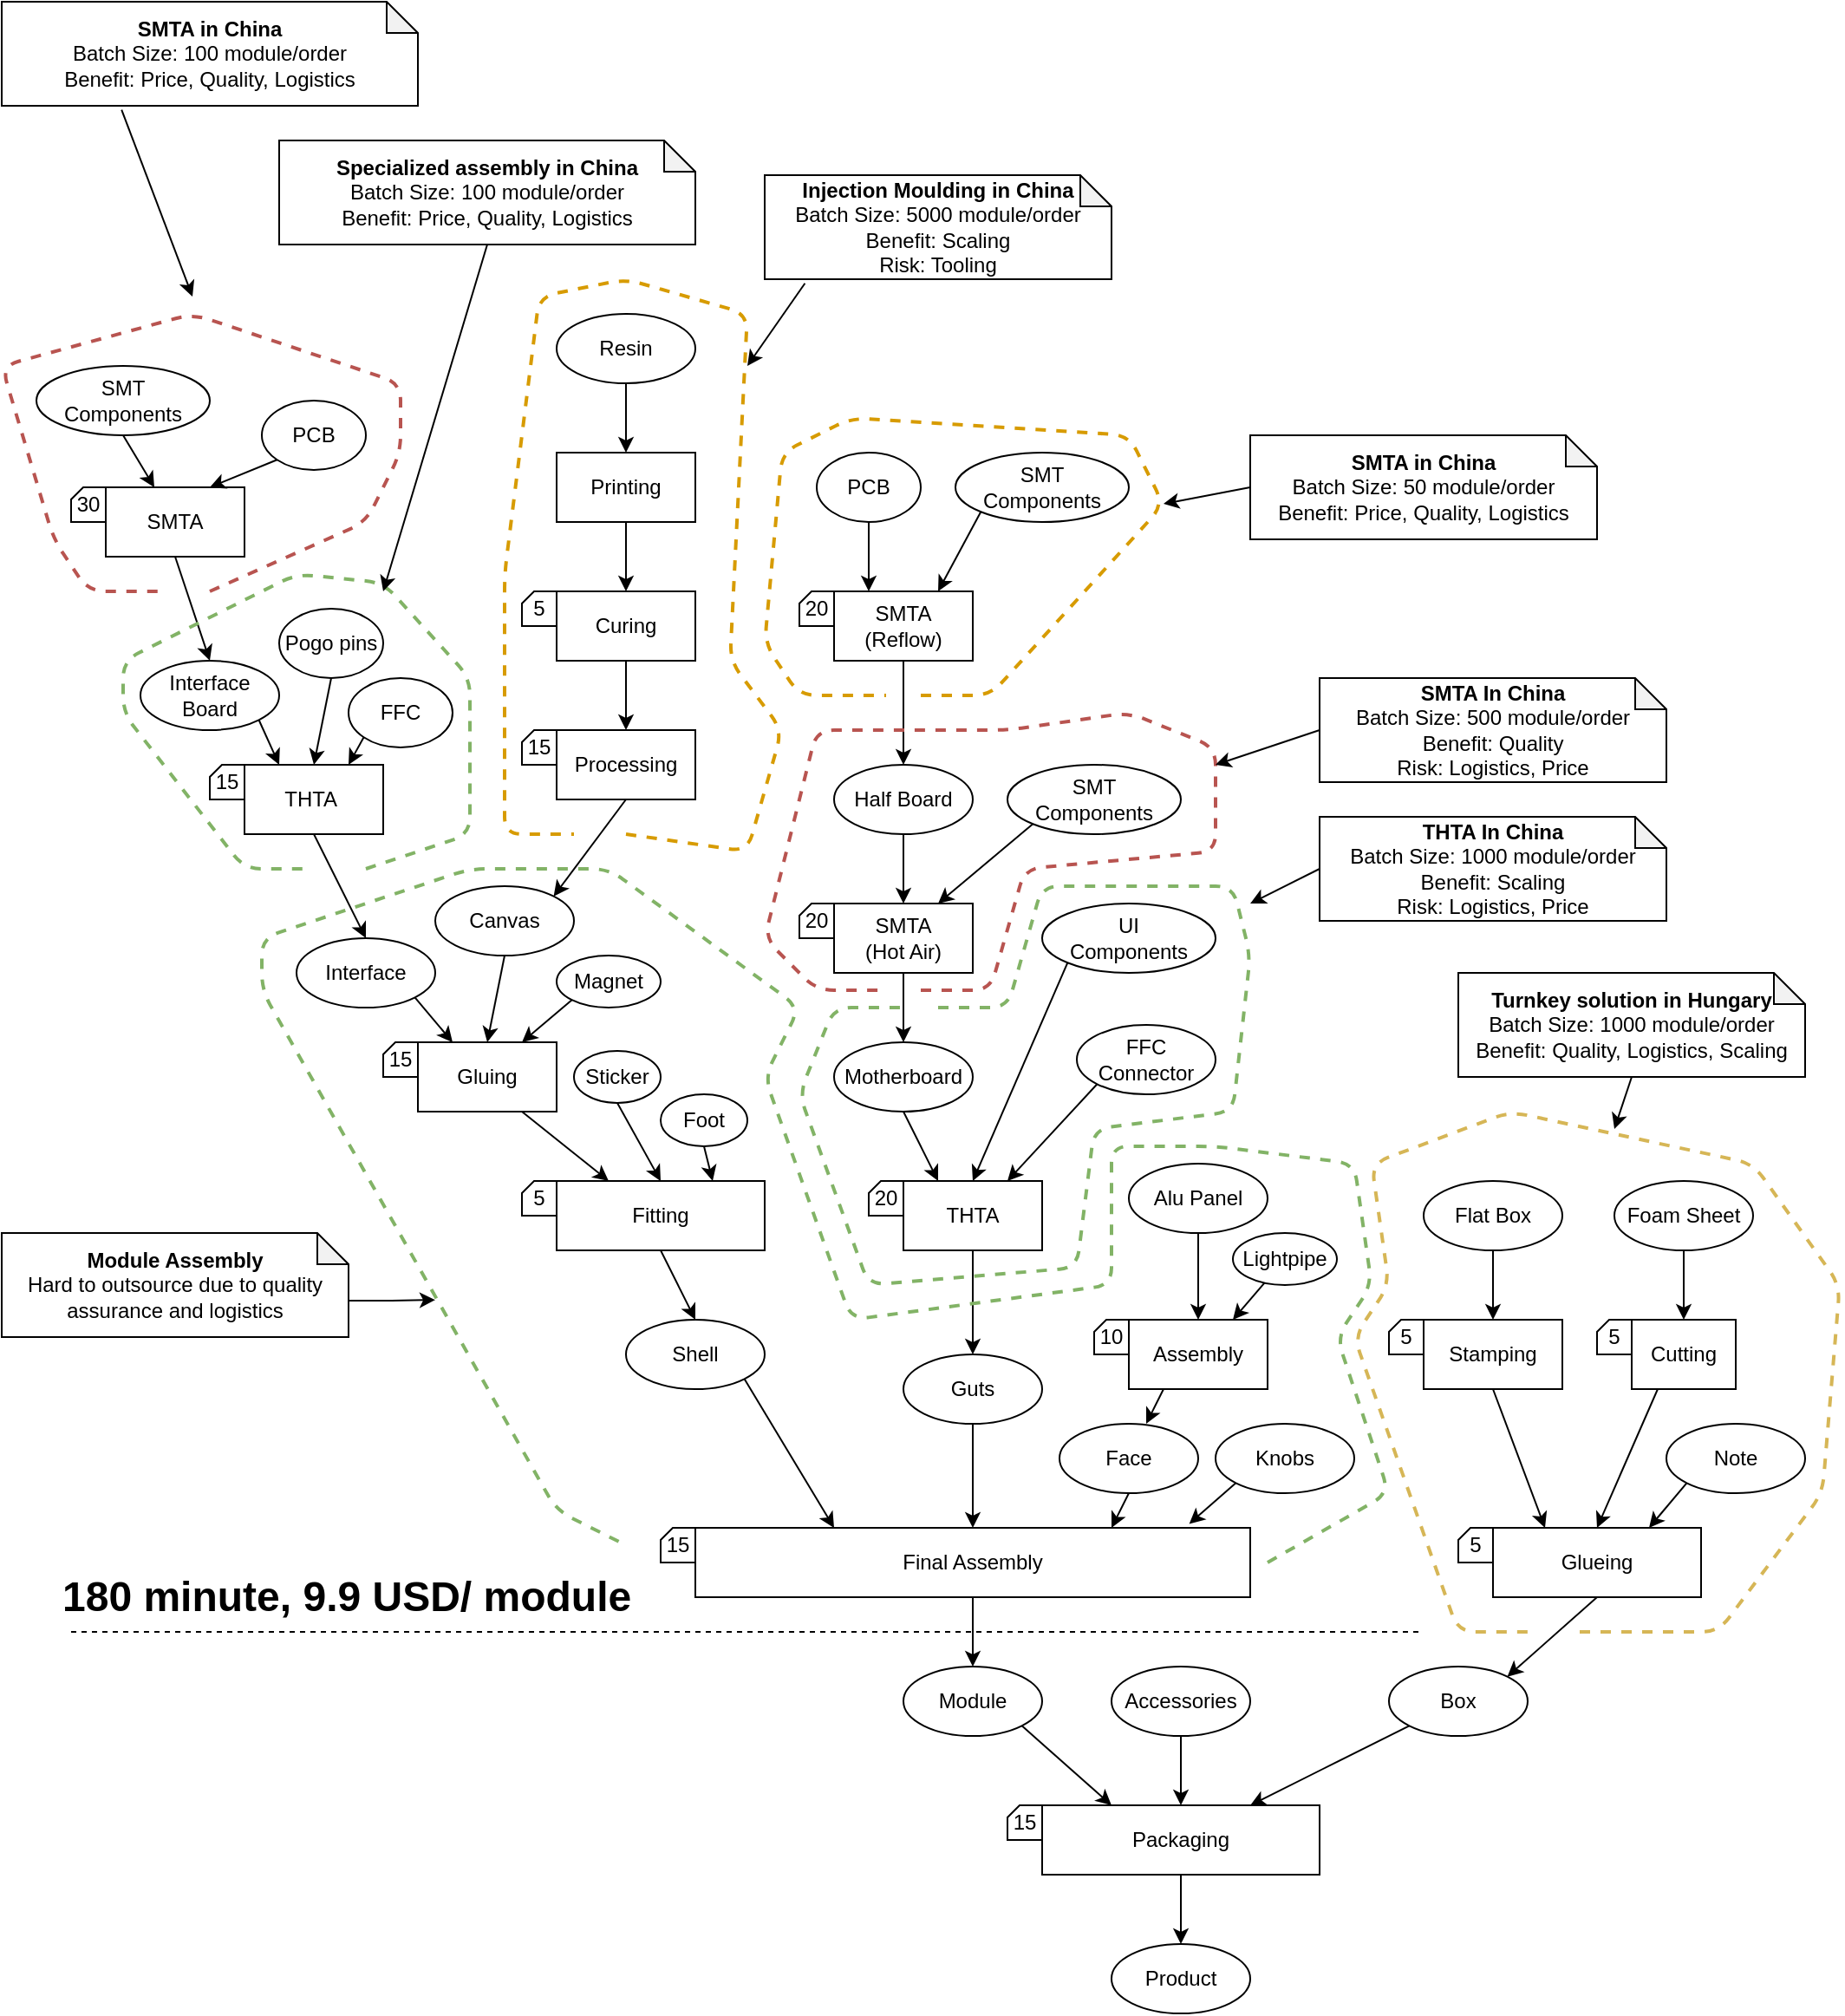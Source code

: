 <mxfile version="12.5.3" type="device"><diagram id="4c3Ffonw-lB8tO26kBs2" name="Page-1"><mxGraphModel dx="619" dy="2420" grid="1" gridSize="10" guides="1" tooltips="1" connect="1" arrows="1" fold="1" page="1" pageScale="1" pageWidth="1654" pageHeight="1169" math="0" shadow="0"><root><mxCell id="0"/><mxCell id="1" parent="0"/><mxCell id="80USnjIsQjMf6EZ9Q8iS-93" style="edgeStyle=none;rounded=0;orthogonalLoop=1;jettySize=auto;html=1;exitX=0.5;exitY=1;exitDx=0;exitDy=0;entryX=0.5;entryY=0;entryDx=0;entryDy=0;" parent="1" source="80USnjIsQjMf6EZ9Q8iS-7" target="80USnjIsQjMf6EZ9Q8iS-92" edge="1"><mxGeometry relative="1" as="geometry"/></mxCell><mxCell id="80USnjIsQjMf6EZ9Q8iS-7" value="SMTA&lt;br&gt;(Reflow)" style="rounded=0;whiteSpace=wrap;html=1;" parent="1" vertex="1"><mxGeometry x="920" y="300" width="80" height="40" as="geometry"/></mxCell><mxCell id="80USnjIsQjMf6EZ9Q8iS-85" style="edgeStyle=none;rounded=0;orthogonalLoop=1;jettySize=auto;html=1;exitX=0;exitY=1;exitDx=0;exitDy=0;entryX=0.75;entryY=0;entryDx=0;entryDy=0;" parent="1" source="80USnjIsQjMf6EZ9Q8iS-26" target="80USnjIsQjMf6EZ9Q8iS-7" edge="1"><mxGeometry relative="1" as="geometry"/></mxCell><mxCell id="80USnjIsQjMf6EZ9Q8iS-26" value="SMT&lt;br&gt;Components" style="ellipse;whiteSpace=wrap;html=1;" parent="1" vertex="1"><mxGeometry x="990" y="220" width="100" height="40" as="geometry"/></mxCell><mxCell id="80USnjIsQjMf6EZ9Q8iS-84" style="edgeStyle=none;rounded=0;orthogonalLoop=1;jettySize=auto;html=1;exitX=0.5;exitY=1;exitDx=0;exitDy=0;entryX=0.25;entryY=0;entryDx=0;entryDy=0;" parent="1" source="80USnjIsQjMf6EZ9Q8iS-27" target="80USnjIsQjMf6EZ9Q8iS-7" edge="1"><mxGeometry relative="1" as="geometry"/></mxCell><mxCell id="80USnjIsQjMf6EZ9Q8iS-27" value="PCB" style="ellipse;whiteSpace=wrap;html=1;" parent="1" vertex="1"><mxGeometry x="910" y="220" width="60" height="40" as="geometry"/></mxCell><mxCell id="OgNUZuRC2CiyEjr5Gq2l-3" style="rounded=0;orthogonalLoop=1;jettySize=auto;html=1;exitX=0;exitY=1;exitDx=0;exitDy=0;entryX=0.5;entryY=0;entryDx=0;entryDy=0;" parent="1" source="80USnjIsQjMf6EZ9Q8iS-28" target="80USnjIsQjMf6EZ9Q8iS-29" edge="1"><mxGeometry relative="1" as="geometry"/></mxCell><mxCell id="80USnjIsQjMf6EZ9Q8iS-28" value="UI&lt;br&gt;Components" style="ellipse;whiteSpace=wrap;html=1;" parent="1" vertex="1"><mxGeometry x="1040" y="480" width="100" height="40" as="geometry"/></mxCell><mxCell id="80USnjIsQjMf6EZ9Q8iS-38" style="edgeStyle=none;rounded=0;orthogonalLoop=1;jettySize=auto;html=1;exitX=0.5;exitY=1;exitDx=0;exitDy=0;entryX=0.5;entryY=0;entryDx=0;entryDy=0;" parent="1" source="80USnjIsQjMf6EZ9Q8iS-29" target="80USnjIsQjMf6EZ9Q8iS-36" edge="1"><mxGeometry relative="1" as="geometry"/></mxCell><mxCell id="80USnjIsQjMf6EZ9Q8iS-29" value="THTA" style="rounded=0;whiteSpace=wrap;html=1;" parent="1" vertex="1"><mxGeometry x="960" y="640" width="80" height="40" as="geometry"/></mxCell><mxCell id="80USnjIsQjMf6EZ9Q8iS-35" style="edgeStyle=none;rounded=0;orthogonalLoop=1;jettySize=auto;html=1;exitX=0.5;exitY=1;exitDx=0;exitDy=0;entryX=0.25;entryY=0;entryDx=0;entryDy=0;" parent="1" source="80USnjIsQjMf6EZ9Q8iS-33" target="80USnjIsQjMf6EZ9Q8iS-29" edge="1"><mxGeometry relative="1" as="geometry"/></mxCell><mxCell id="80USnjIsQjMf6EZ9Q8iS-33" value="Motherboard" style="ellipse;whiteSpace=wrap;html=1;" parent="1" vertex="1"><mxGeometry x="920" y="560" width="80" height="40" as="geometry"/></mxCell><mxCell id="80USnjIsQjMf6EZ9Q8iS-123" style="edgeStyle=none;rounded=0;orthogonalLoop=1;jettySize=auto;html=1;exitX=0.5;exitY=1;exitDx=0;exitDy=0;entryX=0.5;entryY=0;entryDx=0;entryDy=0;" parent="1" source="80USnjIsQjMf6EZ9Q8iS-36" target="80USnjIsQjMf6EZ9Q8iS-52" edge="1"><mxGeometry relative="1" as="geometry"/></mxCell><mxCell id="80USnjIsQjMf6EZ9Q8iS-36" value="Guts" style="ellipse;whiteSpace=wrap;html=1;" parent="1" vertex="1"><mxGeometry x="960" y="740" width="80" height="40" as="geometry"/></mxCell><mxCell id="80USnjIsQjMf6EZ9Q8iS-124" style="edgeStyle=none;rounded=0;orthogonalLoop=1;jettySize=auto;html=1;exitX=0.5;exitY=1;exitDx=0;exitDy=0;entryX=0.75;entryY=0;entryDx=0;entryDy=0;" parent="1" source="80USnjIsQjMf6EZ9Q8iS-39" target="80USnjIsQjMf6EZ9Q8iS-52" edge="1"><mxGeometry relative="1" as="geometry"/></mxCell><mxCell id="80USnjIsQjMf6EZ9Q8iS-39" value="Face" style="ellipse;whiteSpace=wrap;html=1;" parent="1" vertex="1"><mxGeometry x="1050" y="780" width="80" height="40" as="geometry"/></mxCell><mxCell id="80USnjIsQjMf6EZ9Q8iS-119" style="edgeStyle=none;rounded=0;orthogonalLoop=1;jettySize=auto;html=1;exitX=0.5;exitY=1;exitDx=0;exitDy=0;entryX=0.5;entryY=0;entryDx=0;entryDy=0;" parent="1" source="80USnjIsQjMf6EZ9Q8iS-40" target="80USnjIsQjMf6EZ9Q8iS-43" edge="1"><mxGeometry relative="1" as="geometry"/></mxCell><mxCell id="80USnjIsQjMf6EZ9Q8iS-40" value="Alu Panel" style="ellipse;whiteSpace=wrap;html=1;" parent="1" vertex="1"><mxGeometry x="1090" y="630" width="80" height="40" as="geometry"/></mxCell><mxCell id="80USnjIsQjMf6EZ9Q8iS-120" style="edgeStyle=none;rounded=0;orthogonalLoop=1;jettySize=auto;html=1;entryX=0.75;entryY=0;entryDx=0;entryDy=0;" parent="1" source="80USnjIsQjMf6EZ9Q8iS-41" target="80USnjIsQjMf6EZ9Q8iS-43" edge="1"><mxGeometry relative="1" as="geometry"><mxPoint x="1220" y="620" as="targetPoint"/></mxGeometry></mxCell><mxCell id="80USnjIsQjMf6EZ9Q8iS-41" value="Lightpipe" style="ellipse;whiteSpace=wrap;html=1;" parent="1" vertex="1"><mxGeometry x="1150" y="670" width="60" height="30" as="geometry"/></mxCell><mxCell id="80USnjIsQjMf6EZ9Q8iS-44" style="edgeStyle=none;rounded=0;orthogonalLoop=1;jettySize=auto;html=1;exitX=0.25;exitY=1;exitDx=0;exitDy=0;entryX=0.5;entryY=0;entryDx=0;entryDy=0;" parent="1" source="80USnjIsQjMf6EZ9Q8iS-43" edge="1"><mxGeometry relative="1" as="geometry"><mxPoint x="1100" y="780" as="targetPoint"/></mxGeometry></mxCell><mxCell id="80USnjIsQjMf6EZ9Q8iS-43" value="Assembly" style="rounded=0;whiteSpace=wrap;html=1;" parent="1" vertex="1"><mxGeometry x="1090" y="720" width="80" height="40" as="geometry"/></mxCell><mxCell id="80USnjIsQjMf6EZ9Q8iS-230" style="edgeStyle=none;rounded=0;orthogonalLoop=1;jettySize=auto;html=1;exitX=0;exitY=1;exitDx=0;exitDy=0;entryX=0.75;entryY=0;entryDx=0;entryDy=0;strokeWidth=1;" parent="1" source="80USnjIsQjMf6EZ9Q8iS-50" target="80USnjIsQjMf6EZ9Q8iS-77" edge="1"><mxGeometry relative="1" as="geometry"/></mxCell><mxCell id="80USnjIsQjMf6EZ9Q8iS-50" value="Magnet" style="ellipse;whiteSpace=wrap;html=1;" parent="1" vertex="1"><mxGeometry x="760" y="510" width="60" height="30" as="geometry"/></mxCell><mxCell id="80USnjIsQjMf6EZ9Q8iS-80" style="edgeStyle=none;rounded=0;orthogonalLoop=1;jettySize=auto;html=1;exitX=0.5;exitY=1;exitDx=0;exitDy=0;entryX=0.5;entryY=0;entryDx=0;entryDy=0;" parent="1" source="80USnjIsQjMf6EZ9Q8iS-51" target="80USnjIsQjMf6EZ9Q8iS-77" edge="1"><mxGeometry relative="1" as="geometry"/></mxCell><mxCell id="80USnjIsQjMf6EZ9Q8iS-51" value="Canvas" style="ellipse;whiteSpace=wrap;html=1;" parent="1" vertex="1"><mxGeometry x="690" y="470" width="80" height="40" as="geometry"/></mxCell><mxCell id="80USnjIsQjMf6EZ9Q8iS-129" style="edgeStyle=none;rounded=0;orthogonalLoop=1;jettySize=auto;html=1;exitX=0.5;exitY=1;exitDx=0;exitDy=0;entryX=0.5;entryY=0;entryDx=0;entryDy=0;" parent="1" source="80USnjIsQjMf6EZ9Q8iS-52" target="80USnjIsQjMf6EZ9Q8iS-128" edge="1"><mxGeometry relative="1" as="geometry"/></mxCell><mxCell id="80USnjIsQjMf6EZ9Q8iS-52" value="Final Assembly" style="rounded=0;whiteSpace=wrap;html=1;" parent="1" vertex="1"><mxGeometry x="840" y="840" width="320" height="40" as="geometry"/></mxCell><mxCell id="80USnjIsQjMf6EZ9Q8iS-122" style="edgeStyle=none;rounded=0;orthogonalLoop=1;jettySize=auto;html=1;exitX=1;exitY=1;exitDx=0;exitDy=0;entryX=0.25;entryY=0;entryDx=0;entryDy=0;" parent="1" source="80USnjIsQjMf6EZ9Q8iS-53" target="80USnjIsQjMf6EZ9Q8iS-52" edge="1"><mxGeometry relative="1" as="geometry"/></mxCell><mxCell id="80USnjIsQjMf6EZ9Q8iS-53" value="Shell" style="ellipse;whiteSpace=wrap;html=1;" parent="1" vertex="1"><mxGeometry x="800" y="720" width="80" height="40" as="geometry"/></mxCell><mxCell id="80USnjIsQjMf6EZ9Q8iS-54" style="edgeStyle=none;rounded=0;orthogonalLoop=1;jettySize=auto;html=1;exitX=0.5;exitY=1;exitDx=0;exitDy=0;entryX=0.5;entryY=0;entryDx=0;entryDy=0;" parent="1" source="80USnjIsQjMf6EZ9Q8iS-55" target="80USnjIsQjMf6EZ9Q8iS-60" edge="1"><mxGeometry relative="1" as="geometry"/></mxCell><mxCell id="80USnjIsQjMf6EZ9Q8iS-55" value="SMTA" style="rounded=0;whiteSpace=wrap;html=1;" parent="1" vertex="1"><mxGeometry x="500" y="240" width="80" height="40" as="geometry"/></mxCell><mxCell id="80USnjIsQjMf6EZ9Q8iS-56" style="edgeStyle=none;rounded=0;orthogonalLoop=1;jettySize=auto;html=1;exitX=0;exitY=1;exitDx=0;exitDy=0;entryX=0.75;entryY=0;entryDx=0;entryDy=0;" parent="1" source="80USnjIsQjMf6EZ9Q8iS-59" target="80USnjIsQjMf6EZ9Q8iS-55" edge="1"><mxGeometry relative="1" as="geometry"><mxPoint x="580" y="210" as="sourcePoint"/></mxGeometry></mxCell><mxCell id="80USnjIsQjMf6EZ9Q8iS-57" style="edgeStyle=none;rounded=0;orthogonalLoop=1;jettySize=auto;html=1;exitX=0.5;exitY=1;exitDx=0;exitDy=0;" parent="1" source="80USnjIsQjMf6EZ9Q8iS-58" target="80USnjIsQjMf6EZ9Q8iS-55" edge="1"><mxGeometry relative="1" as="geometry"><mxPoint x="540" y="160" as="sourcePoint"/></mxGeometry></mxCell><mxCell id="80USnjIsQjMf6EZ9Q8iS-58" value="SMT&lt;br&gt;Components" style="ellipse;whiteSpace=wrap;html=1;" parent="1" vertex="1"><mxGeometry x="460" y="170" width="100" height="40" as="geometry"/></mxCell><mxCell id="80USnjIsQjMf6EZ9Q8iS-59" value="PCB" style="ellipse;whiteSpace=wrap;html=1;" parent="1" vertex="1"><mxGeometry x="590" y="190" width="60" height="40" as="geometry"/></mxCell><mxCell id="80USnjIsQjMf6EZ9Q8iS-68" style="edgeStyle=none;rounded=0;orthogonalLoop=1;jettySize=auto;html=1;exitX=1;exitY=1;exitDx=0;exitDy=0;entryX=0.25;entryY=0;entryDx=0;entryDy=0;" parent="1" source="80USnjIsQjMf6EZ9Q8iS-60" target="80USnjIsQjMf6EZ9Q8iS-62" edge="1"><mxGeometry relative="1" as="geometry"/></mxCell><mxCell id="80USnjIsQjMf6EZ9Q8iS-60" value="Interface Board" style="ellipse;whiteSpace=wrap;html=1;" parent="1" vertex="1"><mxGeometry x="520" y="340" width="80" height="40" as="geometry"/></mxCell><mxCell id="80USnjIsQjMf6EZ9Q8iS-233" style="edgeStyle=none;rounded=0;orthogonalLoop=1;jettySize=auto;html=1;exitX=0.5;exitY=1;exitDx=0;exitDy=0;entryX=0.5;entryY=0;entryDx=0;entryDy=0;strokeWidth=1;" parent="1" source="80USnjIsQjMf6EZ9Q8iS-62" target="80USnjIsQjMf6EZ9Q8iS-75" edge="1"><mxGeometry relative="1" as="geometry"/></mxCell><mxCell id="80USnjIsQjMf6EZ9Q8iS-62" value="THTA&amp;nbsp;" style="rounded=0;whiteSpace=wrap;html=1;" parent="1" vertex="1"><mxGeometry x="580" y="400" width="80" height="40" as="geometry"/></mxCell><mxCell id="80USnjIsQjMf6EZ9Q8iS-70" style="edgeStyle=none;rounded=0;orthogonalLoop=1;jettySize=auto;html=1;exitX=0.5;exitY=1;exitDx=0;exitDy=0;entryX=0.5;entryY=0;entryDx=0;entryDy=0;" parent="1" source="80USnjIsQjMf6EZ9Q8iS-69" target="80USnjIsQjMf6EZ9Q8iS-62" edge="1"><mxGeometry relative="1" as="geometry"/></mxCell><mxCell id="80USnjIsQjMf6EZ9Q8iS-69" value="Pogo pins" style="ellipse;whiteSpace=wrap;html=1;" parent="1" vertex="1"><mxGeometry x="600" y="310" width="60" height="40" as="geometry"/></mxCell><mxCell id="80USnjIsQjMf6EZ9Q8iS-72" style="edgeStyle=none;rounded=0;orthogonalLoop=1;jettySize=auto;html=1;exitX=0;exitY=1;exitDx=0;exitDy=0;entryX=0.75;entryY=0;entryDx=0;entryDy=0;" parent="1" source="80USnjIsQjMf6EZ9Q8iS-71" target="80USnjIsQjMf6EZ9Q8iS-62" edge="1"><mxGeometry relative="1" as="geometry"><mxPoint x="621" y="400" as="targetPoint"/></mxGeometry></mxCell><mxCell id="80USnjIsQjMf6EZ9Q8iS-71" value="FFC" style="ellipse;whiteSpace=wrap;html=1;" parent="1" vertex="1"><mxGeometry x="640" y="350" width="60" height="40" as="geometry"/></mxCell><mxCell id="OgNUZuRC2CiyEjr5Gq2l-4" style="edgeStyle=none;rounded=0;orthogonalLoop=1;jettySize=auto;html=1;exitX=0;exitY=1;exitDx=0;exitDy=0;entryX=0.75;entryY=0;entryDx=0;entryDy=0;" parent="1" source="80USnjIsQjMf6EZ9Q8iS-73" target="80USnjIsQjMf6EZ9Q8iS-29" edge="1"><mxGeometry relative="1" as="geometry"/></mxCell><mxCell id="80USnjIsQjMf6EZ9Q8iS-73" value="FFC&lt;br&gt;Connector" style="ellipse;whiteSpace=wrap;html=1;" parent="1" vertex="1"><mxGeometry x="1060" y="550" width="80" height="40" as="geometry"/></mxCell><mxCell id="80USnjIsQjMf6EZ9Q8iS-229" style="edgeStyle=none;rounded=0;orthogonalLoop=1;jettySize=auto;html=1;exitX=1;exitY=1;exitDx=0;exitDy=0;entryX=0.25;entryY=0;entryDx=0;entryDy=0;strokeWidth=1;" parent="1" source="80USnjIsQjMf6EZ9Q8iS-75" target="80USnjIsQjMf6EZ9Q8iS-77" edge="1"><mxGeometry relative="1" as="geometry"/></mxCell><mxCell id="80USnjIsQjMf6EZ9Q8iS-75" value="Interface" style="ellipse;whiteSpace=wrap;html=1;" parent="1" vertex="1"><mxGeometry x="610" y="500" width="80" height="40" as="geometry"/></mxCell><mxCell id="80USnjIsQjMf6EZ9Q8iS-111" style="edgeStyle=none;rounded=0;orthogonalLoop=1;jettySize=auto;html=1;exitX=0.75;exitY=1;exitDx=0;exitDy=0;entryX=0.25;entryY=0;entryDx=0;entryDy=0;" parent="1" source="80USnjIsQjMf6EZ9Q8iS-77" target="80USnjIsQjMf6EZ9Q8iS-109" edge="1"><mxGeometry relative="1" as="geometry"/></mxCell><mxCell id="80USnjIsQjMf6EZ9Q8iS-77" value="Gluing" style="rounded=0;whiteSpace=wrap;html=1;" parent="1" vertex="1"><mxGeometry x="680" y="560" width="80" height="40" as="geometry"/></mxCell><mxCell id="80USnjIsQjMf6EZ9Q8iS-91" style="edgeStyle=none;rounded=0;orthogonalLoop=1;jettySize=auto;html=1;exitX=0.5;exitY=1;exitDx=0;exitDy=0;entryX=0.5;entryY=0;entryDx=0;entryDy=0;" parent="1" source="80USnjIsQjMf6EZ9Q8iS-86" target="80USnjIsQjMf6EZ9Q8iS-33" edge="1"><mxGeometry relative="1" as="geometry"/></mxCell><mxCell id="80USnjIsQjMf6EZ9Q8iS-86" value="SMTA&lt;br&gt;(Hot Air)" style="rounded=0;whiteSpace=wrap;html=1;" parent="1" vertex="1"><mxGeometry x="920" y="480" width="80" height="40" as="geometry"/></mxCell><mxCell id="80USnjIsQjMf6EZ9Q8iS-90" style="edgeStyle=none;rounded=0;orthogonalLoop=1;jettySize=auto;html=1;exitX=0;exitY=1;exitDx=0;exitDy=0;entryX=0.75;entryY=0;entryDx=0;entryDy=0;" parent="1" source="80USnjIsQjMf6EZ9Q8iS-87" target="80USnjIsQjMf6EZ9Q8iS-86" edge="1"><mxGeometry relative="1" as="geometry"/></mxCell><mxCell id="80USnjIsQjMf6EZ9Q8iS-87" value="SMT&lt;br&gt;Components" style="ellipse;whiteSpace=wrap;html=1;" parent="1" vertex="1"><mxGeometry x="1020" y="400" width="100" height="40" as="geometry"/></mxCell><mxCell id="80USnjIsQjMf6EZ9Q8iS-94" style="edgeStyle=none;rounded=0;orthogonalLoop=1;jettySize=auto;html=1;exitX=0.5;exitY=1;exitDx=0;exitDy=0;entryX=0.5;entryY=0;entryDx=0;entryDy=0;" parent="1" source="80USnjIsQjMf6EZ9Q8iS-92" target="80USnjIsQjMf6EZ9Q8iS-86" edge="1"><mxGeometry relative="1" as="geometry"/></mxCell><mxCell id="80USnjIsQjMf6EZ9Q8iS-92" value="Half Board" style="ellipse;whiteSpace=wrap;html=1;" parent="1" vertex="1"><mxGeometry x="920" y="400" width="80" height="40" as="geometry"/></mxCell><mxCell id="80USnjIsQjMf6EZ9Q8iS-115" style="edgeStyle=none;rounded=0;orthogonalLoop=1;jettySize=auto;html=1;exitX=0.5;exitY=1;exitDx=0;exitDy=0;entryX=0.5;entryY=0;entryDx=0;entryDy=0;" parent="1" source="80USnjIsQjMf6EZ9Q8iS-107" target="80USnjIsQjMf6EZ9Q8iS-109" edge="1"><mxGeometry relative="1" as="geometry"/></mxCell><mxCell id="80USnjIsQjMf6EZ9Q8iS-107" value="Sticker" style="ellipse;whiteSpace=wrap;html=1;" parent="1" vertex="1"><mxGeometry x="770" y="565" width="50" height="30" as="geometry"/></mxCell><mxCell id="80USnjIsQjMf6EZ9Q8iS-110" style="edgeStyle=none;rounded=0;orthogonalLoop=1;jettySize=auto;html=1;exitX=0.5;exitY=1;exitDx=0;exitDy=0;entryX=0.5;entryY=0;entryDx=0;entryDy=0;" parent="1" source="80USnjIsQjMf6EZ9Q8iS-109" target="80USnjIsQjMf6EZ9Q8iS-53" edge="1"><mxGeometry relative="1" as="geometry"/></mxCell><mxCell id="80USnjIsQjMf6EZ9Q8iS-109" value="Fitting" style="rounded=0;whiteSpace=wrap;html=1;" parent="1" vertex="1"><mxGeometry x="760" y="640" width="120" height="40" as="geometry"/></mxCell><mxCell id="80USnjIsQjMf6EZ9Q8iS-116" style="edgeStyle=none;rounded=0;orthogonalLoop=1;jettySize=auto;html=1;exitX=0.5;exitY=1;exitDx=0;exitDy=0;entryX=0.75;entryY=0;entryDx=0;entryDy=0;" parent="1" source="80USnjIsQjMf6EZ9Q8iS-112" target="80USnjIsQjMf6EZ9Q8iS-109" edge="1"><mxGeometry relative="1" as="geometry"/></mxCell><mxCell id="80USnjIsQjMf6EZ9Q8iS-112" value="Foot" style="ellipse;whiteSpace=wrap;html=1;" parent="1" vertex="1"><mxGeometry x="820" y="590" width="50" height="30" as="geometry"/></mxCell><mxCell id="80USnjIsQjMf6EZ9Q8iS-134" style="edgeStyle=none;rounded=0;orthogonalLoop=1;jettySize=auto;html=1;exitX=0.5;exitY=1;exitDx=0;exitDy=0;" parent="1" source="80USnjIsQjMf6EZ9Q8iS-125" target="80USnjIsQjMf6EZ9Q8iS-133" edge="1"><mxGeometry relative="1" as="geometry"/></mxCell><mxCell id="80USnjIsQjMf6EZ9Q8iS-125" value="Packaging" style="rounded=0;whiteSpace=wrap;html=1;" parent="1" vertex="1"><mxGeometry x="1040" y="1000" width="160" height="40" as="geometry"/></mxCell><mxCell id="80USnjIsQjMf6EZ9Q8iS-131" style="edgeStyle=none;rounded=0;orthogonalLoop=1;jettySize=auto;html=1;exitX=0.5;exitY=1;exitDx=0;exitDy=0;entryX=0.5;entryY=0;entryDx=0;entryDy=0;" parent="1" source="80USnjIsQjMf6EZ9Q8iS-126" target="80USnjIsQjMf6EZ9Q8iS-125" edge="1"><mxGeometry relative="1" as="geometry"/></mxCell><mxCell id="80USnjIsQjMf6EZ9Q8iS-126" value="Accessories" style="ellipse;whiteSpace=wrap;html=1;" parent="1" vertex="1"><mxGeometry x="1080" y="920" width="80" height="40" as="geometry"/></mxCell><mxCell id="80USnjIsQjMf6EZ9Q8iS-132" style="edgeStyle=none;rounded=0;orthogonalLoop=1;jettySize=auto;html=1;exitX=0;exitY=1;exitDx=0;exitDy=0;entryX=0.75;entryY=0;entryDx=0;entryDy=0;" parent="1" source="80USnjIsQjMf6EZ9Q8iS-127" target="80USnjIsQjMf6EZ9Q8iS-125" edge="1"><mxGeometry relative="1" as="geometry"/></mxCell><mxCell id="80USnjIsQjMf6EZ9Q8iS-127" value="Box" style="ellipse;whiteSpace=wrap;html=1;" parent="1" vertex="1"><mxGeometry x="1240" y="920" width="80" height="40" as="geometry"/></mxCell><mxCell id="80USnjIsQjMf6EZ9Q8iS-130" style="edgeStyle=none;rounded=0;orthogonalLoop=1;jettySize=auto;html=1;exitX=1;exitY=1;exitDx=0;exitDy=0;entryX=0.25;entryY=0;entryDx=0;entryDy=0;" parent="1" source="80USnjIsQjMf6EZ9Q8iS-128" target="80USnjIsQjMf6EZ9Q8iS-125" edge="1"><mxGeometry relative="1" as="geometry"/></mxCell><mxCell id="80USnjIsQjMf6EZ9Q8iS-128" value="Module" style="ellipse;whiteSpace=wrap;html=1;" parent="1" vertex="1"><mxGeometry x="960" y="920" width="80" height="40" as="geometry"/></mxCell><mxCell id="80USnjIsQjMf6EZ9Q8iS-133" value="Product" style="ellipse;whiteSpace=wrap;html=1;" parent="1" vertex="1"><mxGeometry x="1080" y="1080" width="80" height="40" as="geometry"/></mxCell><mxCell id="80USnjIsQjMf6EZ9Q8iS-139" style="edgeStyle=none;rounded=0;orthogonalLoop=1;jettySize=auto;html=1;exitX=0.5;exitY=1;exitDx=0;exitDy=0;entryX=0.5;entryY=0;entryDx=0;entryDy=0;" parent="1" source="80USnjIsQjMf6EZ9Q8iS-136" target="80USnjIsQjMf6EZ9Q8iS-137" edge="1"><mxGeometry relative="1" as="geometry"/></mxCell><mxCell id="80USnjIsQjMf6EZ9Q8iS-136" value="Flat Box" style="ellipse;whiteSpace=wrap;html=1;" parent="1" vertex="1"><mxGeometry x="1260" y="640" width="80" height="40" as="geometry"/></mxCell><mxCell id="80USnjIsQjMf6EZ9Q8iS-158" style="edgeStyle=none;rounded=0;orthogonalLoop=1;jettySize=auto;html=1;exitX=0.5;exitY=1;exitDx=0;exitDy=0;entryX=0.25;entryY=0;entryDx=0;entryDy=0;" parent="1" source="80USnjIsQjMf6EZ9Q8iS-137" target="80USnjIsQjMf6EZ9Q8iS-145" edge="1"><mxGeometry relative="1" as="geometry"/></mxCell><mxCell id="80USnjIsQjMf6EZ9Q8iS-137" value="Stamping" style="rounded=0;whiteSpace=wrap;html=1;" parent="1" vertex="1"><mxGeometry x="1260" y="720" width="80" height="40" as="geometry"/></mxCell><mxCell id="80USnjIsQjMf6EZ9Q8iS-142" style="edgeStyle=none;rounded=0;orthogonalLoop=1;jettySize=auto;html=1;exitX=0.5;exitY=1;exitDx=0;exitDy=0;entryX=0.5;entryY=0;entryDx=0;entryDy=0;" parent="1" source="80USnjIsQjMf6EZ9Q8iS-140" target="80USnjIsQjMf6EZ9Q8iS-141" edge="1"><mxGeometry relative="1" as="geometry"/></mxCell><mxCell id="80USnjIsQjMf6EZ9Q8iS-140" value="Foam Sheet" style="ellipse;whiteSpace=wrap;html=1;" parent="1" vertex="1"><mxGeometry x="1370" y="640" width="80" height="40" as="geometry"/></mxCell><mxCell id="80USnjIsQjMf6EZ9Q8iS-141" value="Cutting" style="rounded=0;whiteSpace=wrap;html=1;" parent="1" vertex="1"><mxGeometry x="1380" y="720" width="60" height="40" as="geometry"/></mxCell><mxCell id="80USnjIsQjMf6EZ9Q8iS-149" style="edgeStyle=none;rounded=0;orthogonalLoop=1;jettySize=auto;html=1;exitX=0.5;exitY=1;exitDx=0;exitDy=0;entryX=1;entryY=0;entryDx=0;entryDy=0;" parent="1" source="80USnjIsQjMf6EZ9Q8iS-145" target="80USnjIsQjMf6EZ9Q8iS-127" edge="1"><mxGeometry relative="1" as="geometry"/></mxCell><mxCell id="80USnjIsQjMf6EZ9Q8iS-145" value="Glueing" style="rounded=0;whiteSpace=wrap;html=1;" parent="1" vertex="1"><mxGeometry x="1300" y="840" width="120" height="40" as="geometry"/></mxCell><mxCell id="80USnjIsQjMf6EZ9Q8iS-159" style="edgeStyle=none;rounded=0;orthogonalLoop=1;jettySize=auto;html=1;exitX=0.25;exitY=1;exitDx=0;exitDy=0;entryX=0.5;entryY=0;entryDx=0;entryDy=0;" parent="1" source="80USnjIsQjMf6EZ9Q8iS-141" target="80USnjIsQjMf6EZ9Q8iS-145" edge="1"><mxGeometry relative="1" as="geometry"><mxPoint x="1391.716" y="754.142" as="sourcePoint"/></mxGeometry></mxCell><mxCell id="80USnjIsQjMf6EZ9Q8iS-160" style="edgeStyle=none;rounded=0;orthogonalLoop=1;jettySize=auto;html=1;exitX=0;exitY=1;exitDx=0;exitDy=0;entryX=0.75;entryY=0;entryDx=0;entryDy=0;" parent="1" source="80USnjIsQjMf6EZ9Q8iS-156" target="80USnjIsQjMf6EZ9Q8iS-145" edge="1"><mxGeometry relative="1" as="geometry"/></mxCell><mxCell id="80USnjIsQjMf6EZ9Q8iS-156" value="Note" style="ellipse;whiteSpace=wrap;html=1;" parent="1" vertex="1"><mxGeometry x="1400" y="780" width="80" height="40" as="geometry"/></mxCell><mxCell id="80USnjIsQjMf6EZ9Q8iS-164" value="15" style="shape=card;whiteSpace=wrap;html=1;size=7;" parent="1" vertex="1"><mxGeometry x="560" y="400" width="20" height="20" as="geometry"/></mxCell><mxCell id="80USnjIsQjMf6EZ9Q8iS-165" value="30" style="shape=card;whiteSpace=wrap;html=1;size=7;" parent="1" vertex="1"><mxGeometry x="480" y="240" width="20" height="20" as="geometry"/></mxCell><mxCell id="80USnjIsQjMf6EZ9Q8iS-166" value="20" style="shape=card;whiteSpace=wrap;html=1;size=7;" parent="1" vertex="1"><mxGeometry x="900" y="300" width="20" height="20" as="geometry"/></mxCell><mxCell id="80USnjIsQjMf6EZ9Q8iS-167" value="" style="endArrow=none;dashed=1;html=1;fillColor=#f8cecc;strokeColor=#b85450;strokeWidth=2;" parent="1" edge="1"><mxGeometry width="50" height="50" relative="1" as="geometry"><mxPoint x="560" y="300" as="sourcePoint"/><mxPoint x="530" y="300" as="targetPoint"/><Array as="points"><mxPoint x="650" y="260"/><mxPoint x="670" y="220"/><mxPoint x="670" y="180"/><mxPoint x="550" y="140"/><mxPoint x="440" y="170"/><mxPoint x="470" y="270"/><mxPoint x="490" y="300"/></Array></mxGeometry></mxCell><mxCell id="80USnjIsQjMf6EZ9Q8iS-168" value="" style="endArrow=none;dashed=1;html=1;fillColor=#ffe6cc;strokeColor=#d79b00;strokeWidth=2;" parent="1" edge="1"><mxGeometry width="50" height="50" relative="1" as="geometry"><mxPoint x="970" y="360" as="sourcePoint"/><mxPoint x="950" y="360" as="targetPoint"/><Array as="points"><mxPoint x="1010" y="360"/><mxPoint x="1110" y="250"/><mxPoint x="1090" y="210"/><mxPoint x="930" y="200"/><mxPoint x="890" y="220"/><mxPoint x="880" y="330"/><mxPoint x="900" y="360"/></Array></mxGeometry></mxCell><mxCell id="80USnjIsQjMf6EZ9Q8iS-169" value="5" style="shape=card;whiteSpace=wrap;html=1;size=7;" parent="1" vertex="1"><mxGeometry x="1360" y="720" width="20" height="20" as="geometry"/></mxCell><mxCell id="80USnjIsQjMf6EZ9Q8iS-170" value="5" style="shape=card;whiteSpace=wrap;html=1;size=7;" parent="1" vertex="1"><mxGeometry x="1240" y="720" width="20" height="20" as="geometry"/></mxCell><mxCell id="80USnjIsQjMf6EZ9Q8iS-171" value="5" style="shape=card;whiteSpace=wrap;html=1;size=7;" parent="1" vertex="1"><mxGeometry x="1280" y="840" width="20" height="20" as="geometry"/></mxCell><mxCell id="80USnjIsQjMf6EZ9Q8iS-172" value="15" style="shape=card;whiteSpace=wrap;html=1;size=7;" parent="1" vertex="1"><mxGeometry x="1020" y="1000" width="20" height="20" as="geometry"/></mxCell><mxCell id="80USnjIsQjMf6EZ9Q8iS-174" value="15" style="shape=card;whiteSpace=wrap;html=1;size=7;" parent="1" vertex="1"><mxGeometry x="820" y="840" width="20" height="20" as="geometry"/></mxCell><mxCell id="80USnjIsQjMf6EZ9Q8iS-175" value="15" style="shape=card;whiteSpace=wrap;html=1;size=7;" parent="1" vertex="1"><mxGeometry x="660" y="560" width="20" height="20" as="geometry"/></mxCell><mxCell id="80USnjIsQjMf6EZ9Q8iS-176" value="5" style="shape=card;whiteSpace=wrap;html=1;size=7;" parent="1" vertex="1"><mxGeometry x="740" y="640" width="20" height="20" as="geometry"/></mxCell><mxCell id="80USnjIsQjMf6EZ9Q8iS-178" value="20" style="shape=card;whiteSpace=wrap;html=1;size=7;" parent="1" vertex="1"><mxGeometry x="900" y="480" width="20" height="20" as="geometry"/></mxCell><mxCell id="80USnjIsQjMf6EZ9Q8iS-179" value="20" style="shape=card;whiteSpace=wrap;html=1;size=7;" parent="1" vertex="1"><mxGeometry x="940" y="640" width="20" height="20" as="geometry"/></mxCell><mxCell id="80USnjIsQjMf6EZ9Q8iS-180" value="10" style="shape=card;whiteSpace=wrap;html=1;size=7;" parent="1" vertex="1"><mxGeometry x="1070" y="720" width="20" height="20" as="geometry"/></mxCell><mxCell id="80USnjIsQjMf6EZ9Q8iS-181" value="" style="endArrow=none;dashed=1;html=1;" parent="1" edge="1"><mxGeometry width="50" height="50" relative="1" as="geometry"><mxPoint x="480" y="900" as="sourcePoint"/><mxPoint x="1200" y="900" as="targetPoint"/></mxGeometry></mxCell><mxCell id="80USnjIsQjMf6EZ9Q8iS-182" value="&lt;h1&gt;180 minute, 9.9 USD/ module&lt;/h1&gt;" style="text;html=1;strokeColor=none;fillColor=none;spacing=5;spacingTop=-20;whiteSpace=wrap;overflow=hidden;rounded=0;" parent="1" vertex="1"><mxGeometry x="470" y="860" width="340" height="60" as="geometry"/></mxCell><mxCell id="80USnjIsQjMf6EZ9Q8iS-185" value="" style="endArrow=none;dashed=1;html=1;fillColor=#d5e8d4;strokeColor=#82b366;strokeWidth=2;" parent="1" edge="1"><mxGeometry width="50" height="50" relative="1" as="geometry"><mxPoint x="1170" y="860" as="sourcePoint"/><mxPoint x="800" y="850" as="targetPoint"/><Array as="points"><mxPoint x="1240" y="820"/><mxPoint x="1210" y="730"/><mxPoint x="1230" y="700"/><mxPoint x="1220" y="630"/><mxPoint x="1140" y="620"/><mxPoint x="1080" y="620"/><mxPoint x="1080" y="700"/><mxPoint x="930" y="720"/><mxPoint x="880" y="580"/><mxPoint x="900" y="540"/><mxPoint x="790" y="460"/><mxPoint x="710" y="460"/><mxPoint x="590" y="500"/><mxPoint x="590" y="530"/><mxPoint x="760" y="830"/></Array></mxGeometry></mxCell><mxCell id="80USnjIsQjMf6EZ9Q8iS-232" style="edgeStyle=none;rounded=0;orthogonalLoop=1;jettySize=auto;html=1;exitX=0.288;exitY=1.039;exitDx=0;exitDy=0;exitPerimeter=0;strokeWidth=1;" parent="1" source="80USnjIsQjMf6EZ9Q8iS-197" edge="1"><mxGeometry relative="1" as="geometry"><mxPoint x="550" y="130" as="targetPoint"/></mxGeometry></mxCell><mxCell id="80USnjIsQjMf6EZ9Q8iS-197" value="&lt;b&gt;SMTA in China&lt;/b&gt;&lt;br&gt;Batch Size: 100 module/order&lt;br&gt;Benefit: Price, Quality, Logistics" style="shape=note;whiteSpace=wrap;html=1;backgroundOutline=1;darkOpacity=0.05;size=18;" parent="1" vertex="1"><mxGeometry x="440" y="-40" width="240" height="60" as="geometry"/></mxCell><mxCell id="80USnjIsQjMf6EZ9Q8iS-200" style="edgeStyle=none;rounded=0;orthogonalLoop=1;jettySize=auto;html=1;exitX=0;exitY=0.5;exitDx=0;exitDy=0;exitPerimeter=0;" parent="1" source="80USnjIsQjMf6EZ9Q8iS-198" edge="1"><mxGeometry relative="1" as="geometry"><mxPoint x="1110" y="249.529" as="targetPoint"/></mxGeometry></mxCell><mxCell id="80USnjIsQjMf6EZ9Q8iS-198" value="&lt;b&gt;SMTA in China&lt;/b&gt;&lt;br&gt;Batch Size: 50 module/order&lt;br&gt;Benefit: Price, Quality, Logistics" style="shape=note;whiteSpace=wrap;html=1;backgroundOutline=1;darkOpacity=0.05;size=18;" parent="1" vertex="1"><mxGeometry x="1160" y="210" width="200" height="60" as="geometry"/></mxCell><mxCell id="80USnjIsQjMf6EZ9Q8iS-201" value="" style="endArrow=none;dashed=1;html=1;fillColor=#f8cecc;strokeColor=#b85450;strokeWidth=2;" parent="1" edge="1"><mxGeometry width="50" height="50" relative="1" as="geometry"><mxPoint x="970" y="530" as="sourcePoint"/><mxPoint x="950" y="530" as="targetPoint"/><Array as="points"><mxPoint x="1010" y="530"/><mxPoint x="1030" y="460"/><mxPoint x="1140" y="450"/><mxPoint x="1140" y="390"/><mxPoint x="1090" y="370"/><mxPoint x="1020" y="380"/><mxPoint x="910" y="380"/><mxPoint x="880" y="500"/><mxPoint x="910" y="530"/></Array></mxGeometry></mxCell><mxCell id="80USnjIsQjMf6EZ9Q8iS-203" style="edgeStyle=none;rounded=0;orthogonalLoop=1;jettySize=auto;html=1;exitX=0;exitY=0.5;exitDx=0;exitDy=0;exitPerimeter=0;" parent="1" source="80USnjIsQjMf6EZ9Q8iS-202" edge="1"><mxGeometry relative="1" as="geometry"><mxPoint x="1140" y="400" as="targetPoint"/></mxGeometry></mxCell><mxCell id="80USnjIsQjMf6EZ9Q8iS-202" value="&lt;b&gt;SMTA In China&lt;/b&gt;&lt;br&gt;Batch Size: 500 module/order&lt;br&gt;Benefit: Quality&lt;br&gt;Risk: Logistics, Price" style="shape=note;whiteSpace=wrap;html=1;backgroundOutline=1;darkOpacity=0.05;size=18;" parent="1" vertex="1"><mxGeometry x="1200" y="350" width="200" height="60" as="geometry"/></mxCell><mxCell id="80USnjIsQjMf6EZ9Q8iS-211" style="edgeStyle=none;rounded=0;orthogonalLoop=1;jettySize=auto;html=1;exitX=0.5;exitY=1;exitDx=0;exitDy=0;exitPerimeter=0;" parent="1" source="80USnjIsQjMf6EZ9Q8iS-209" edge="1"><mxGeometry relative="1" as="geometry"><mxPoint x="1370" y="610" as="targetPoint"/></mxGeometry></mxCell><mxCell id="80USnjIsQjMf6EZ9Q8iS-209" value="&lt;b&gt;Turnkey solution in Hungary&lt;/b&gt;&lt;br&gt;Batch Size: 1000 module/order&lt;br&gt;Benefit: Quality, Logistics, Scaling" style="shape=note;whiteSpace=wrap;html=1;backgroundOutline=1;darkOpacity=0.05;size=18;" parent="1" vertex="1"><mxGeometry x="1280" y="520" width="200" height="60" as="geometry"/></mxCell><mxCell id="80USnjIsQjMf6EZ9Q8iS-210" value="" style="endArrow=none;dashed=1;html=1;strokeWidth=2;fillColor=#fff2cc;strokeColor=#d6b656;" parent="1" edge="1"><mxGeometry width="50" height="50" relative="1" as="geometry"><mxPoint x="1350" y="900" as="sourcePoint"/><mxPoint x="1320" y="900" as="targetPoint"/><Array as="points"><mxPoint x="1430" y="900"/><mxPoint x="1490" y="820"/><mxPoint x="1500" y="700"/><mxPoint x="1450" y="630"/><mxPoint x="1310" y="600"/><mxPoint x="1230" y="630"/><mxPoint x="1240" y="700"/><mxPoint x="1220" y="730"/><mxPoint x="1280" y="900"/></Array></mxGeometry></mxCell><mxCell id="80USnjIsQjMf6EZ9Q8iS-212" value="" style="endArrow=none;dashed=1;html=1;" parent="1" edge="1"><mxGeometry width="50" height="50" relative="1" as="geometry"><mxPoint x="480" y="900" as="sourcePoint"/><mxPoint x="1260" y="900" as="targetPoint"/></mxGeometry></mxCell><mxCell id="80USnjIsQjMf6EZ9Q8iS-214" value="" style="endArrow=none;dashed=1;html=1;fillColor=#d5e8d4;strokeColor=#82b366;strokeWidth=2;" parent="1" edge="1"><mxGeometry width="50" height="50" relative="1" as="geometry"><mxPoint x="650" y="460" as="sourcePoint"/><mxPoint x="615" y="460" as="targetPoint"/><Array as="points"><mxPoint x="710" y="440"/><mxPoint x="710" y="350"/><mxPoint x="660" y="295"/><mxPoint x="610" y="290"/><mxPoint x="510" y="340"/><mxPoint x="510" y="370"/><mxPoint x="580" y="460"/></Array></mxGeometry></mxCell><mxCell id="jqjr9H5wJlTaLShDXNhm-1" style="edgeStyle=none;rounded=0;orthogonalLoop=1;jettySize=auto;html=1;exitX=0.5;exitY=1;exitDx=0;exitDy=0;exitPerimeter=0;" edge="1" parent="1" source="80USnjIsQjMf6EZ9Q8iS-215"><mxGeometry relative="1" as="geometry"><mxPoint x="660.0" y="300" as="targetPoint"/></mxGeometry></mxCell><mxCell id="80USnjIsQjMf6EZ9Q8iS-215" value="&lt;b&gt;Specialized assembly in China&lt;/b&gt;&lt;br&gt;Batch Size: 100 module/order&lt;br&gt;Benefit: Price, Quality, Logistics" style="shape=note;whiteSpace=wrap;html=1;backgroundOutline=1;darkOpacity=0.05;size=18;" parent="1" vertex="1"><mxGeometry x="600" y="40" width="240" height="60" as="geometry"/></mxCell><mxCell id="80USnjIsQjMf6EZ9Q8iS-217" style="edgeStyle=none;rounded=0;orthogonalLoop=1;jettySize=auto;html=1;exitX=0.5;exitY=1;exitDx=0;exitDy=0;entryX=0.5;entryY=0;entryDx=0;entryDy=0;" parent="1" source="80USnjIsQjMf6EZ9Q8iS-218" target="80USnjIsQjMf6EZ9Q8iS-222" edge="1"><mxGeometry relative="1" as="geometry"/></mxCell><mxCell id="80USnjIsQjMf6EZ9Q8iS-218" value="Printing" style="rounded=0;whiteSpace=wrap;html=1;" parent="1" vertex="1"><mxGeometry x="760" y="220" width="80" height="40" as="geometry"/></mxCell><mxCell id="80USnjIsQjMf6EZ9Q8iS-219" style="edgeStyle=none;rounded=0;orthogonalLoop=1;jettySize=auto;html=1;exitX=0.5;exitY=1;exitDx=0;exitDy=0;entryX=0.5;entryY=0;entryDx=0;entryDy=0;" parent="1" source="80USnjIsQjMf6EZ9Q8iS-220" target="80USnjIsQjMf6EZ9Q8iS-218" edge="1"><mxGeometry relative="1" as="geometry"/></mxCell><mxCell id="80USnjIsQjMf6EZ9Q8iS-220" value="Resin" style="ellipse;whiteSpace=wrap;html=1;" parent="1" vertex="1"><mxGeometry x="760" y="140" width="80" height="40" as="geometry"/></mxCell><mxCell id="80USnjIsQjMf6EZ9Q8iS-221" style="edgeStyle=none;rounded=0;orthogonalLoop=1;jettySize=auto;html=1;exitX=0.5;exitY=1;exitDx=0;exitDy=0;entryX=0.5;entryY=0;entryDx=0;entryDy=0;" parent="1" source="80USnjIsQjMf6EZ9Q8iS-222" target="80USnjIsQjMf6EZ9Q8iS-223" edge="1"><mxGeometry relative="1" as="geometry"/></mxCell><mxCell id="80USnjIsQjMf6EZ9Q8iS-222" value="Curing" style="rounded=0;whiteSpace=wrap;html=1;" parent="1" vertex="1"><mxGeometry x="760" y="300" width="80" height="40" as="geometry"/></mxCell><mxCell id="80USnjIsQjMf6EZ9Q8iS-234" style="edgeStyle=none;rounded=0;orthogonalLoop=1;jettySize=auto;html=1;exitX=0.5;exitY=1;exitDx=0;exitDy=0;entryX=1;entryY=0;entryDx=0;entryDy=0;strokeWidth=1;" parent="1" source="80USnjIsQjMf6EZ9Q8iS-223" target="80USnjIsQjMf6EZ9Q8iS-51" edge="1"><mxGeometry relative="1" as="geometry"/></mxCell><mxCell id="80USnjIsQjMf6EZ9Q8iS-223" value="Processing" style="rounded=0;whiteSpace=wrap;html=1;" parent="1" vertex="1"><mxGeometry x="760" y="380" width="80" height="40" as="geometry"/></mxCell><mxCell id="80USnjIsQjMf6EZ9Q8iS-224" value="5" style="shape=card;whiteSpace=wrap;html=1;size=7;" parent="1" vertex="1"><mxGeometry x="740" y="300" width="20" height="20" as="geometry"/></mxCell><mxCell id="80USnjIsQjMf6EZ9Q8iS-225" value="15" style="shape=card;whiteSpace=wrap;html=1;size=7;" parent="1" vertex="1"><mxGeometry x="740" y="380" width="20" height="20" as="geometry"/></mxCell><mxCell id="80USnjIsQjMf6EZ9Q8iS-226" value="" style="endArrow=none;dashed=1;html=1;fillColor=#ffe6cc;strokeColor=#d79b00;strokeWidth=2;" parent="1" edge="1"><mxGeometry width="50" height="50" relative="1" as="geometry"><mxPoint x="800" y="440" as="sourcePoint"/><mxPoint x="770" y="440" as="targetPoint"/><Array as="points"><mxPoint x="870" y="450"/><mxPoint x="890" y="380"/><mxPoint x="860" y="340"/><mxPoint x="870" y="140"/><mxPoint x="800" y="120"/><mxPoint x="750" y="130"/><mxPoint x="730" y="290"/><mxPoint x="730" y="440"/></Array></mxGeometry></mxCell><mxCell id="OgNUZuRC2CiyEjr5Gq2l-1" style="rounded=0;orthogonalLoop=1;jettySize=auto;html=1;exitX=0.116;exitY=1.04;exitDx=0;exitDy=0;exitPerimeter=0;" parent="1" source="80USnjIsQjMf6EZ9Q8iS-228" edge="1"><mxGeometry relative="1" as="geometry"><mxPoint x="870" y="170" as="targetPoint"/></mxGeometry></mxCell><mxCell id="80USnjIsQjMf6EZ9Q8iS-228" value="&lt;b&gt;Injection Moulding in China&lt;/b&gt;&lt;br&gt;Batch Size: 5000 module/order&lt;br&gt;Benefit: Scaling&lt;br&gt;Risk: Tooling" style="shape=note;whiteSpace=wrap;html=1;backgroundOutline=1;darkOpacity=0.05;size=18;" parent="1" vertex="1"><mxGeometry x="880" y="60" width="200" height="60" as="geometry"/></mxCell><mxCell id="OgNUZuRC2CiyEjr5Gq2l-2" value="" style="endArrow=none;dashed=1;html=1;fillColor=#d5e8d4;strokeColor=#82b366;strokeWidth=2;" parent="1" edge="1"><mxGeometry width="50" height="50" relative="1" as="geometry"><mxPoint x="980" y="540" as="sourcePoint"/><mxPoint x="960" y="540" as="targetPoint"/><Array as="points"><mxPoint x="1020" y="540"/><mxPoint x="1040" y="470"/><mxPoint x="1150" y="470"/><mxPoint x="1160" y="510"/><mxPoint x="1150" y="600"/><mxPoint x="1070" y="610"/><mxPoint x="1060" y="690"/><mxPoint x="940" y="700"/><mxPoint x="900" y="590"/><mxPoint x="920" y="540"/></Array></mxGeometry></mxCell><mxCell id="OgNUZuRC2CiyEjr5Gq2l-7" style="edgeStyle=none;rounded=0;orthogonalLoop=1;jettySize=auto;html=1;exitX=0;exitY=0.5;exitDx=0;exitDy=0;exitPerimeter=0;" parent="1" source="OgNUZuRC2CiyEjr5Gq2l-5" edge="1"><mxGeometry relative="1" as="geometry"><mxPoint x="1160" y="480" as="targetPoint"/></mxGeometry></mxCell><mxCell id="OgNUZuRC2CiyEjr5Gq2l-5" value="&lt;b&gt;THTA In China&lt;/b&gt;&lt;br&gt;Batch Size: 1000 module/order&lt;br&gt;Benefit: Scaling&lt;br&gt;Risk: Logistics, Price" style="shape=note;whiteSpace=wrap;html=1;backgroundOutline=1;darkOpacity=0.05;size=18;" parent="1" vertex="1"><mxGeometry x="1200" y="430" width="200" height="60" as="geometry"/></mxCell><mxCell id="YS5MqUsboGCkCshiK_a2-2" style="edgeStyle=orthogonalEdgeStyle;rounded=0;orthogonalLoop=1;jettySize=auto;html=1;exitX=0;exitY=0;exitDx=120.0;exitDy=39;exitPerimeter=0;" parent="1" source="YS5MqUsboGCkCshiK_a2-1" edge="1"><mxGeometry relative="1" as="geometry"><mxPoint x="690" y="708.571" as="targetPoint"/></mxGeometry></mxCell><mxCell id="YS5MqUsboGCkCshiK_a2-1" value="&lt;b&gt;Module Assembly&lt;br&gt;&lt;/b&gt;Hard to outsource due to quality assurance and logistics" style="shape=note;whiteSpace=wrap;html=1;backgroundOutline=1;darkOpacity=0.05;size=18;" parent="1" vertex="1"><mxGeometry x="440" y="670" width="200" height="60" as="geometry"/></mxCell><mxCell id="YS5MqUsboGCkCshiK_a2-5" style="rounded=0;orthogonalLoop=1;jettySize=auto;html=1;exitX=0;exitY=1;exitDx=0;exitDy=0;entryX=0.89;entryY=-0.056;entryDx=0;entryDy=0;entryPerimeter=0;" parent="1" source="YS5MqUsboGCkCshiK_a2-4" target="80USnjIsQjMf6EZ9Q8iS-52" edge="1"><mxGeometry relative="1" as="geometry"/></mxCell><mxCell id="YS5MqUsboGCkCshiK_a2-4" value="Knobs" style="ellipse;whiteSpace=wrap;html=1;" parent="1" vertex="1"><mxGeometry x="1140" y="780" width="80" height="40" as="geometry"/></mxCell></root></mxGraphModel></diagram></mxfile>
